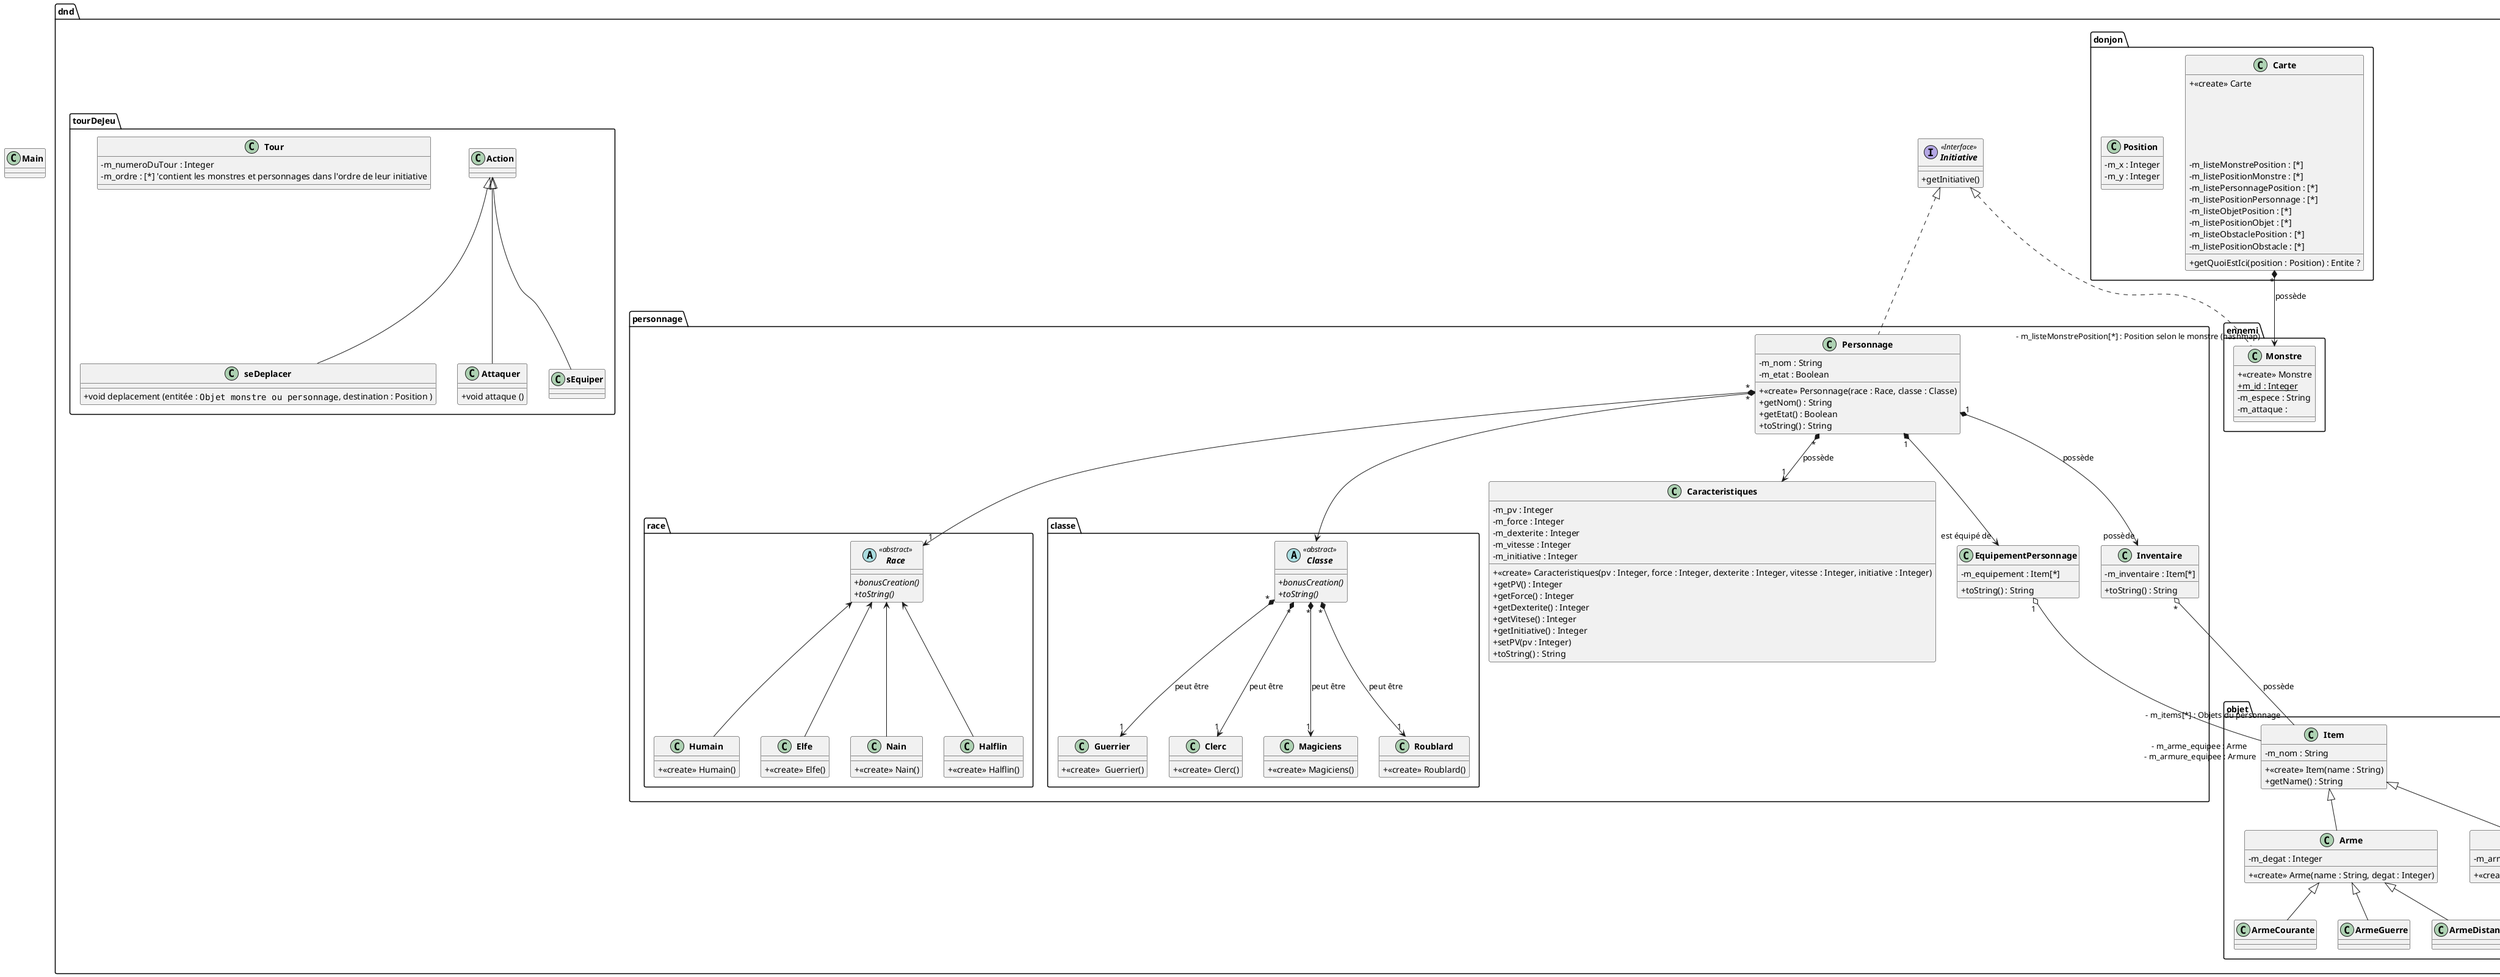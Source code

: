 @startuml

skinparam classAttributeIconSize 0
skinparam classFontStyle Bold
skinparam style strictuml hide empty members

class Main
{

}

package dnd
{

    Interface Initiative <<Interface>>
            {
                 +getInitiative()
            }
    package personnage
    {
        class Personnage implements dnd.Initiative
        {
            +<<create>> Personnage(race : Race, classe : Classe)
            - m_nom : String
            - m_etat : Boolean
            ' Race : mettre une composition
            ' Classe : mettre une composition
            ' Inventaire d'équipements : mettre une composition
            ' Équipements : mettre une composition
            + getNom() : String
            + getEtat() : Boolean
            + toString() : String
        }

        ' Début classes personnages




        class Inventaire
        {
            - m_inventaire : Item[*]
            + toString() : String
        }

        class EquipementPersonnage
        {
            - m_equipement : Item[*]
            + toString() : String
        }

        class Caracteristiques
        {
            ' Membres de la classe
            - m_pv : Integer
            - m_force : Integer
            - m_dexterite : Integer
            - m_vitesse : Integer
            - m_initiative : Integer
            ' Ctor
            + <<create>> Caracteristiques(pv : Integer, force : Integer, dexterite : Integer, vitesse : Integer, initiative : Integer)
            ' Getters
            + getPV() : Integer
            + getForce() : Integer
            + getDexterite() : Integer
            + getVitese() : Integer
            + getInitiative() : Integer
            ' Setters
            + setPV(pv : Integer)
            + toString() : String
        }


        Personnage "*" *--> "1" race.Race
        Personnage "*" *--> classe.Classe
        Personnage "*" *--> "1" Caracteristiques : possède
        Personnage "1" *--> "est équipé de" EquipementPersonnage
        Personnage "1" *--> "possède" Inventaire : possède
        Inventaire "*" o-- "- m_items[*] : Objets du personnage" dnd.objet.Item : possède
        EquipementPersonnage "1" o-- "- m_arme_equipee : Arme\n - m_armure_equipee : Armure" dnd.objet.Item

        package race
        {
            abstract class Race <<abstract>>
            {
                +{abstract} bonusCreation()
                +{abstract} toString()
            }

            class Humain
            {
                +<<create>> Humain()
            }

            class Elfe
            {
                +<<create>> Elfe()
            }

            class Nain
            {
                +<<create>> Nain()
            }

            class Halflin
            {
                +<<create>> Halflin()
            }

            Race <-- Humain
            Race <-- Elfe
            Race <-- Nain
            Race <-- Halflin
        }

        package classe
        {

            abstract class Classe <<abstract>>
            {
            +{abstract} bonusCreation()
            +{abstract} toString()
            }

            class Guerrier
            {
                +<<create>>  Guerrier()
            }

            class Clerc
            {
                +<<create>> Clerc()
            }

            class Magiciens
            {
                +<<create>> Magiciens()
            }

            class Roublard
            {
                +<<create>> Roublard()
            }

            Classe "*" *--> "1" Guerrier : peut être
            Classe "*" *--> "1" Clerc : peut être
            Classe "*" *--> "1" Magiciens : peut être
            Classe "*" *--> "1" Roublard : peut être
        }
    }

    package objet
    {
        class Item
        {
            - m_nom : String
            + <<create>> Item(name : String)
            + getName() : String
        }

        class Arme extends Item
        {
            - m_degat : Integer
            + <<create>> Arme(name : String, degat : Integer)
        }

        class Armure extends Item
        {
            - m_armure : Integer
            + <<create>> Armure(name : String, armure : Integer)
        }

        class ArmeCourante extends Arme
        {

        }

        class ArmeGuerre extends Arme
        {

        }

        class ArmeDistance extends Arme
        {

        }

        class ArmureLegere extends Armure
        {

        }

        class ArmureLourde extends Armure
        {

        }


    ' Item "*" *--> "- m_degat : (dé)\n- m_portee : Integer" ArmeCourante: contient des
    ' Item "*" *--> "- m_degat : (dé)\n- m_portee : Integer" ArmeGuerre: contient des
    ' Item "*" *--> "- m_degat : (dé)\n- m_portee : Integer" ArmeDistance: contient des
    ' Item "*" *--> "- m_armure : Integer" ArmureLegere: contient des
    ' Item "*" *--> "- " ArmureLourde: contient des

    }

    package donjon
    {
        class Carte
        {
            +<<create>> Carte
            ' un choix de carte par défaut
            ' instancie     taille de la carte
            '               position des obstacle
            '               creer les monstre
            '               positionne monstre et personnage
            '               positionne equipement
            '               phrases de contexte






            -m_listeMonstrePosition : [*]
            -m_listePositionMonstre : [*]
            -m_listePersonnagePosition : [*]
            -m_listePositionPersonnage : [*]
            -m_listeObjetPosition : [*]
            -m_listePositionObjet : [*]
            -m_listeObstaclePosition : [*]
            -m_listePositionObstacle : [*]

            + getQuoiEstIci(position : Position) : Entite ?
            ' ici le type, je ne sais pas, car ça peut tout retourner, j'aurais mis Object mais il faudrait utiliser getClass() dans le code (interdit); solution possible : créer une classe "Entité" qui est implémentée par Monstre, Personnage, etc pour plus de flexibilité.
            ' methode getOuEsTruc (truc)

        }

        Carte "*" *--> "- m_listeMonstrePosition[*] : Position selon le monstre (hashmap)" dnd.ennemi.Monstre : possède

        class Position
       {
            -m_x : Integer
            -m_y : Integer
       }
    }

    package ennemi
    {
        class Monstre implements dnd.Initiative
        {
        +<<create>> Monstre
        + {static} m_id : Integer
        - m_espece : String
        - m_attaque :
        ' Objet caractérisitique

        ' Faire une énumeration des especes pour acceder à leurs caractéristique
        }
    }

    package tourDeJeu
    {
        class Action
        {

        }

        class Tour
        {
            -m_numeroDuTour : Integer
            ' methode déroulement du tour
            -m_ordre : [*] 'contient les monstres et personnages dans l'ordre de leur initiative
            'methode qui enleve un monstre ou personnage mort de m_ordre

        }



        class seDeplacer extends Action
        {
            +void deplacement (entitée : ""Objet monstre ou personnage"", destination : Position )
            ' deplacement(): 2 choix:
            ' soit un par appel par case, comme si on déplacait l'entitée case par case, donc:
            '                                   test si destination est adjacent
            '                                   puis test si case destination est libre
            '                                   puis test si il reste des point de mouvement à l'entité
            '                                   puis déplacement
            '
            ' soit un appel pour tout le déplacement, plus en accord avec le sujet;
            '                                   test si case destination est libre
            '                                   test si distance inférieure à  vitesse/3
            '                                   déplacement


        }

        class Attaquer extends Action
        {
            +void attaque ()
        }

        class sEquiper extends Action
        {

        }

    }
}



@enduml
